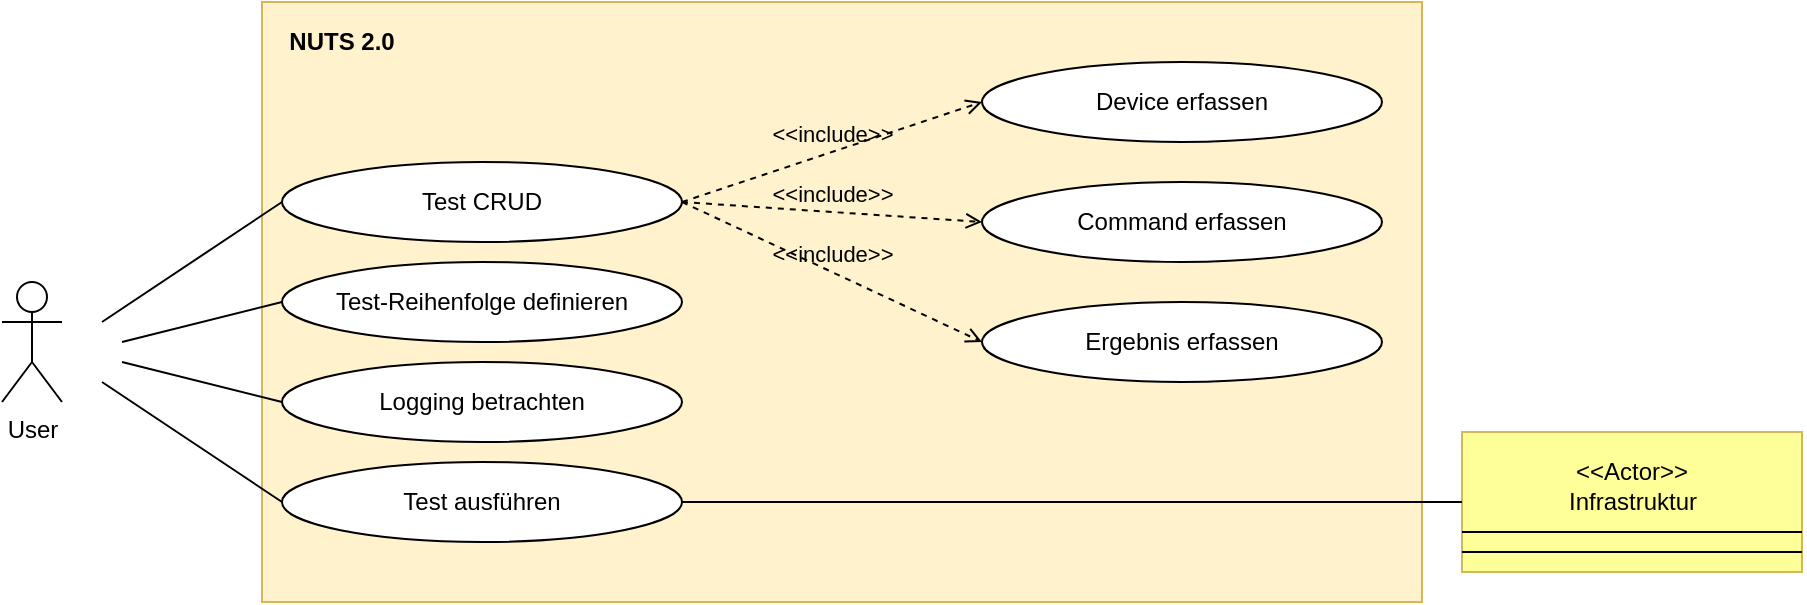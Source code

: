 <mxfile version="12.8.2" type="device"><diagram id="TyQWFBHhyjOXEPW3Htot" name="Page-1"><mxGraphModel dx="1132" dy="810" grid="1" gridSize="10" guides="1" tooltips="1" connect="1" arrows="1" fold="1" page="1" pageScale="1" pageWidth="827" pageHeight="1169" math="0" shadow="0"><root><mxCell id="0"/><mxCell id="1" parent="0"/><mxCell id="Y7Q1s-9aC8KyshPuyyXE-28" value="" style="rounded=0;whiteSpace=wrap;html=1;strokeColor=#d6b656;fillColor=#fff2cc;" vertex="1" parent="1"><mxGeometry x="250" y="140" width="580" height="300" as="geometry"/></mxCell><mxCell id="Y7Q1s-9aC8KyshPuyyXE-2" value="User" style="shape=umlActor;verticalLabelPosition=bottom;labelBackgroundColor=#ffffff;verticalAlign=top;html=1;outlineConnect=0;strokeColor=#000000;" vertex="1" parent="1"><mxGeometry x="120" y="280" width="30" height="60" as="geometry"/></mxCell><mxCell id="Y7Q1s-9aC8KyshPuyyXE-10" value="Test CRUD" style="ellipse;whiteSpace=wrap;html=1;strokeColor=#000000;" vertex="1" parent="1"><mxGeometry x="260" y="220" width="200" height="40" as="geometry"/></mxCell><mxCell id="Y7Q1s-9aC8KyshPuyyXE-13" value="Test-Reihenfolge definieren" style="ellipse;whiteSpace=wrap;html=1;strokeColor=#000000;" vertex="1" parent="1"><mxGeometry x="260" y="270" width="200" height="40" as="geometry"/></mxCell><mxCell id="Y7Q1s-9aC8KyshPuyyXE-14" value="Logging betrachten" style="ellipse;whiteSpace=wrap;html=1;strokeColor=#000000;" vertex="1" parent="1"><mxGeometry x="260" y="320" width="200" height="40" as="geometry"/></mxCell><mxCell id="Y7Q1s-9aC8KyshPuyyXE-15" value="Test ausführen" style="ellipse;whiteSpace=wrap;html=1;strokeColor=#000000;" vertex="1" parent="1"><mxGeometry x="260" y="370" width="200" height="40" as="geometry"/></mxCell><mxCell id="Y7Q1s-9aC8KyshPuyyXE-18" value="" style="endArrow=none;html=1;entryX=0;entryY=0.5;entryDx=0;entryDy=0;endFill=0;" edge="1" parent="1" target="Y7Q1s-9aC8KyshPuyyXE-10"><mxGeometry width="50" height="50" relative="1" as="geometry"><mxPoint x="170" y="300" as="sourcePoint"/><mxPoint x="220" y="260" as="targetPoint"/></mxGeometry></mxCell><mxCell id="Y7Q1s-9aC8KyshPuyyXE-19" value="" style="endArrow=none;html=1;entryX=0;entryY=0.5;entryDx=0;entryDy=0;endFill=0;" edge="1" parent="1" target="Y7Q1s-9aC8KyshPuyyXE-13"><mxGeometry width="50" height="50" relative="1" as="geometry"><mxPoint x="180" y="310" as="sourcePoint"/><mxPoint x="230" y="270" as="targetPoint"/></mxGeometry></mxCell><mxCell id="Y7Q1s-9aC8KyshPuyyXE-20" value="" style="endArrow=none;html=1;entryX=0;entryY=0.5;entryDx=0;entryDy=0;endFill=0;" edge="1" parent="1" target="Y7Q1s-9aC8KyshPuyyXE-14"><mxGeometry width="50" height="50" relative="1" as="geometry"><mxPoint x="180" y="320" as="sourcePoint"/><mxPoint x="250" y="305" as="targetPoint"/></mxGeometry></mxCell><mxCell id="Y7Q1s-9aC8KyshPuyyXE-21" value="" style="endArrow=none;html=1;entryX=0;entryY=0.5;entryDx=0;entryDy=0;endFill=0;" edge="1" parent="1" target="Y7Q1s-9aC8KyshPuyyXE-15"><mxGeometry width="50" height="50" relative="1" as="geometry"><mxPoint x="170" y="330" as="sourcePoint"/><mxPoint x="220" y="390" as="targetPoint"/><Array as="points"/></mxGeometry></mxCell><mxCell id="Y7Q1s-9aC8KyshPuyyXE-22" value="Device erfassen" style="ellipse;whiteSpace=wrap;html=1;strokeColor=#000000;" vertex="1" parent="1"><mxGeometry x="610" y="170" width="200" height="40" as="geometry"/></mxCell><mxCell id="Y7Q1s-9aC8KyshPuyyXE-23" value="Command erfassen" style="ellipse;whiteSpace=wrap;html=1;strokeColor=#000000;" vertex="1" parent="1"><mxGeometry x="610" y="230" width="200" height="40" as="geometry"/></mxCell><mxCell id="Y7Q1s-9aC8KyshPuyyXE-24" value="Ergebnis erfassen" style="ellipse;whiteSpace=wrap;html=1;strokeColor=#000000;" vertex="1" parent="1"><mxGeometry x="610" y="290" width="200" height="40" as="geometry"/></mxCell><mxCell id="Y7Q1s-9aC8KyshPuyyXE-25" value="&amp;lt;&amp;lt;include&amp;gt;&amp;gt;" style="endArrow=open;dashed=1;html=1;entryX=0;entryY=0.5;entryDx=0;entryDy=0;exitX=1;exitY=0.5;exitDx=0;exitDy=0;endFill=0;fillColor=none;labelBackgroundColor=none;labelPosition=center;verticalLabelPosition=top;align=center;verticalAlign=bottom;" edge="1" parent="1" source="Y7Q1s-9aC8KyshPuyyXE-10" target="Y7Q1s-9aC8KyshPuyyXE-22"><mxGeometry width="50" height="50" relative="1" as="geometry"><mxPoint x="490" y="130" as="sourcePoint"/><mxPoint x="540" y="80" as="targetPoint"/></mxGeometry></mxCell><mxCell id="Y7Q1s-9aC8KyshPuyyXE-26" value="&amp;lt;&amp;lt;include&amp;gt;&amp;gt;" style="endArrow=open;dashed=1;html=1;entryX=0;entryY=0.5;entryDx=0;entryDy=0;exitX=1;exitY=0.5;exitDx=0;exitDy=0;endFill=0;labelBackgroundColor=none;labelPosition=center;verticalLabelPosition=top;align=center;verticalAlign=bottom;" edge="1" parent="1" source="Y7Q1s-9aC8KyshPuyyXE-10" target="Y7Q1s-9aC8KyshPuyyXE-23"><mxGeometry width="50" height="50" relative="1" as="geometry"><mxPoint x="510" y="255" as="sourcePoint"/><mxPoint x="560" y="185" as="targetPoint"/></mxGeometry></mxCell><mxCell id="Y7Q1s-9aC8KyshPuyyXE-27" value="&amp;lt;&amp;lt;include&amp;gt;&amp;gt;" style="endArrow=open;dashed=1;html=1;entryX=0;entryY=0.5;entryDx=0;entryDy=0;exitX=1;exitY=0.5;exitDx=0;exitDy=0;endFill=0;labelBackgroundColor=none;labelPosition=center;verticalLabelPosition=top;align=center;verticalAlign=bottom;" edge="1" parent="1" source="Y7Q1s-9aC8KyshPuyyXE-10" target="Y7Q1s-9aC8KyshPuyyXE-24"><mxGeometry width="50" height="50" relative="1" as="geometry"><mxPoint x="510" y="255" as="sourcePoint"/><mxPoint x="560" y="255" as="targetPoint"/></mxGeometry></mxCell><mxCell id="Y7Q1s-9aC8KyshPuyyXE-29" value="&lt;b&gt;NUTS 2.0&lt;/b&gt;" style="text;html=1;strokeColor=none;fillColor=none;align=center;verticalAlign=middle;whiteSpace=wrap;rounded=0;" vertex="1" parent="1"><mxGeometry x="210" y="150" width="160" height="20" as="geometry"/></mxCell><mxCell id="Y7Q1s-9aC8KyshPuyyXE-39" value="Infrastruktur" style="html=1;strokeColor=#d6b656;fillColor=#FFFF99;" vertex="1" parent="1"><mxGeometry x="850" y="355" width="170" height="70" as="geometry"/></mxCell><mxCell id="Y7Q1s-9aC8KyshPuyyXE-40" value="&amp;lt;&amp;lt;Actor&amp;gt;&amp;gt;" style="text;html=1;strokeColor=none;fillColor=none;align=center;verticalAlign=middle;whiteSpace=wrap;rounded=0;" vertex="1" parent="1"><mxGeometry x="915" y="365" width="40" height="20" as="geometry"/></mxCell><mxCell id="Y7Q1s-9aC8KyshPuyyXE-42" value="" style="endArrow=none;html=1;entryX=1;entryY=0.5;entryDx=0;entryDy=0;" edge="1" parent="1"><mxGeometry width="50" height="50" relative="1" as="geometry"><mxPoint x="850" y="415" as="sourcePoint"/><mxPoint x="1020" y="415" as="targetPoint"/></mxGeometry></mxCell><mxCell id="Y7Q1s-9aC8KyshPuyyXE-43" value="" style="endArrow=none;html=1;entryX=1;entryY=0.5;entryDx=0;entryDy=0;" edge="1" parent="1"><mxGeometry width="50" height="50" relative="1" as="geometry"><mxPoint x="850" y="405" as="sourcePoint"/><mxPoint x="1020" y="405" as="targetPoint"/></mxGeometry></mxCell><mxCell id="Y7Q1s-9aC8KyshPuyyXE-44" value="" style="endArrow=none;html=1;entryX=0;entryY=0.5;entryDx=0;entryDy=0;endFill=0;exitX=1;exitY=0.5;exitDx=0;exitDy=0;" edge="1" parent="1" source="Y7Q1s-9aC8KyshPuyyXE-15" target="Y7Q1s-9aC8KyshPuyyXE-39"><mxGeometry width="50" height="50" relative="1" as="geometry"><mxPoint x="470" y="500" as="sourcePoint"/><mxPoint x="560" y="560" as="targetPoint"/><Array as="points"/></mxGeometry></mxCell></root></mxGraphModel></diagram></mxfile>